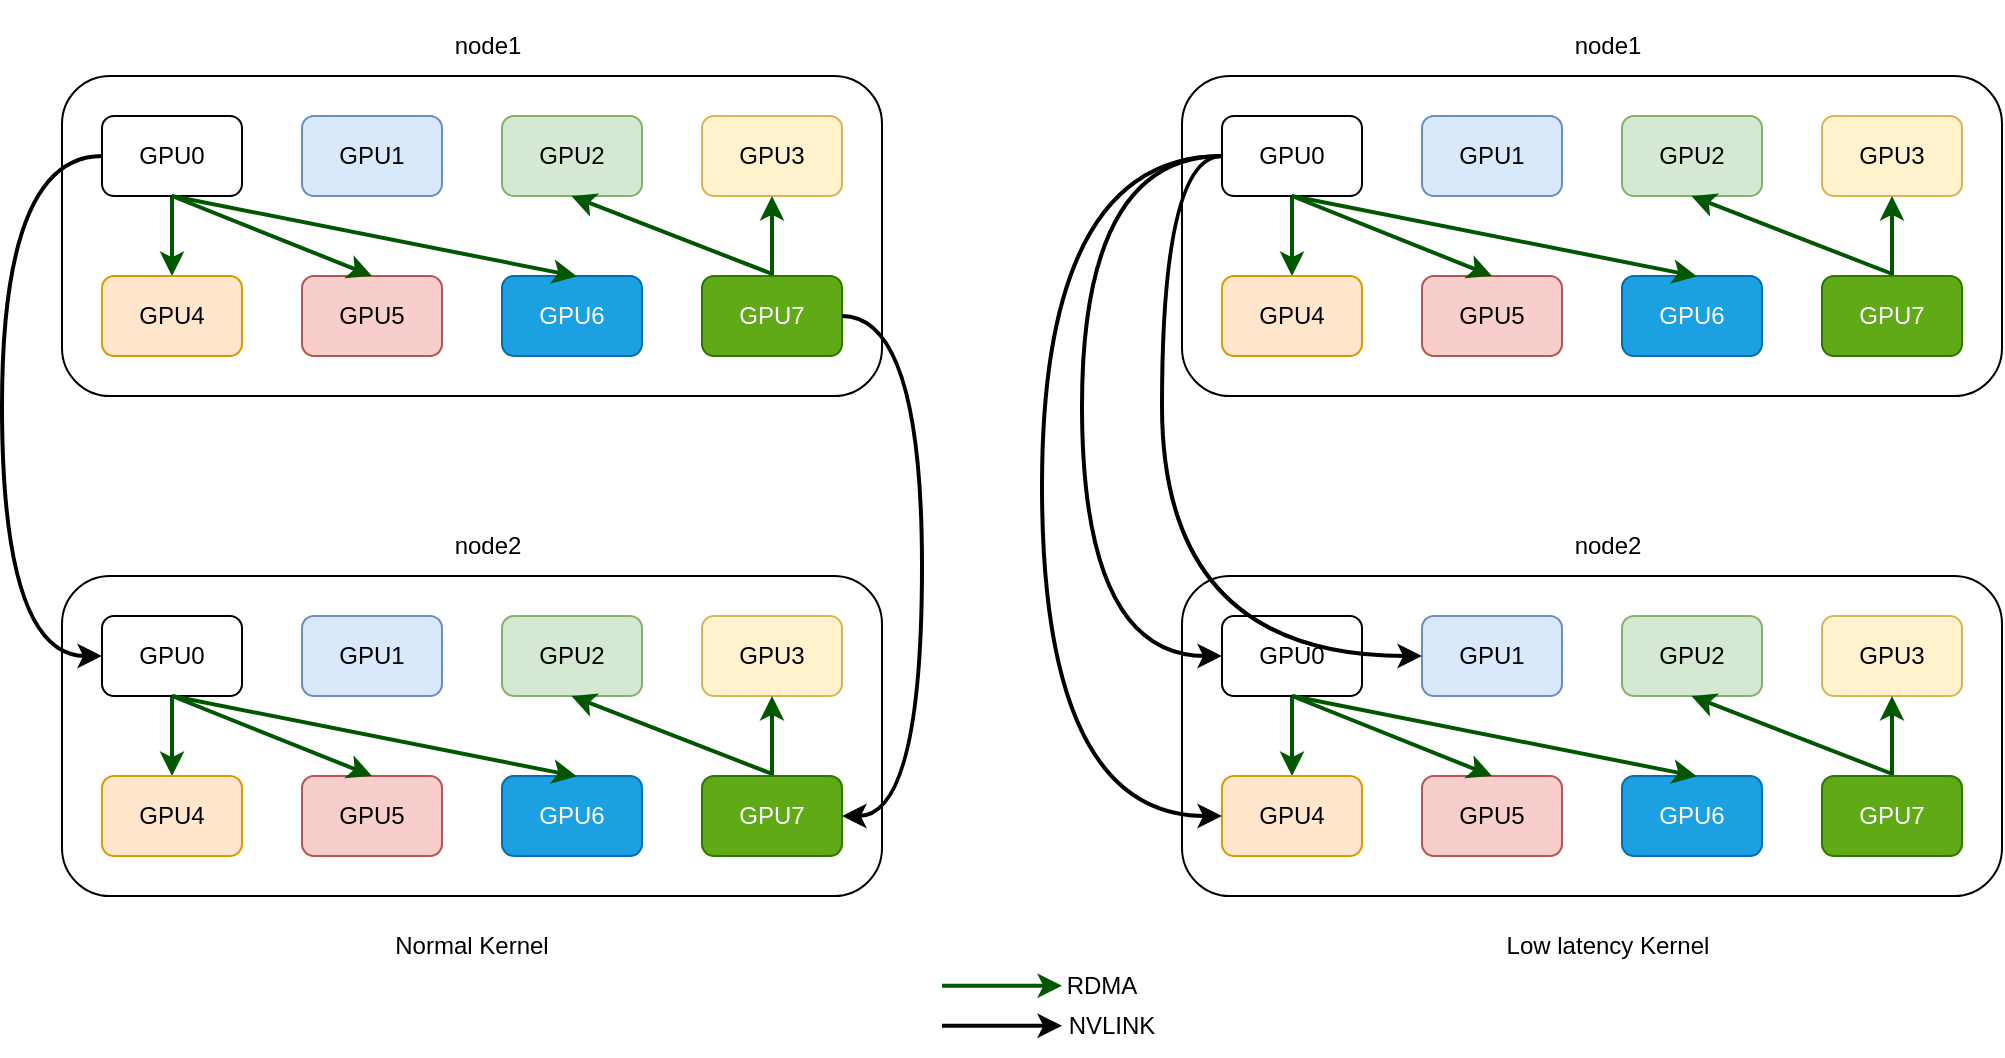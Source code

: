 <mxfile version="28.2.5">
  <diagram name="第 1 页" id="zdVtPkuurA_Q9ut3TDya">
    <mxGraphModel dx="1744" dy="1064" grid="1" gridSize="10" guides="1" tooltips="1" connect="1" arrows="1" fold="1" page="1" pageScale="1" pageWidth="827" pageHeight="1169" math="0" shadow="0">
      <root>
        <mxCell id="0" />
        <mxCell id="1" parent="0" />
        <mxCell id="EX_Qxvvwsjkqto0FKnUw-2" value="" style="rounded=1;whiteSpace=wrap;html=1;" parent="1" vertex="1">
          <mxGeometry x="170" y="70" width="410" height="160" as="geometry" />
        </mxCell>
        <mxCell id="EX_Qxvvwsjkqto0FKnUw-31" value="" style="edgeStyle=orthogonalEdgeStyle;rounded=0;orthogonalLoop=1;jettySize=auto;html=1;strokeWidth=2;fillColor=#008a00;strokeColor=#005700;" parent="1" source="EX_Qxvvwsjkqto0FKnUw-3" target="EX_Qxvvwsjkqto0FKnUw-18" edge="1">
          <mxGeometry relative="1" as="geometry" />
        </mxCell>
        <mxCell id="EX_Qxvvwsjkqto0FKnUw-3" value="GPU0" style="rounded=1;whiteSpace=wrap;html=1;" parent="1" vertex="1">
          <mxGeometry x="190" y="90" width="70" height="40" as="geometry" />
        </mxCell>
        <mxCell id="EX_Qxvvwsjkqto0FKnUw-14" value="GPU1" style="rounded=1;whiteSpace=wrap;html=1;fillColor=#dae8fc;strokeColor=#6c8ebf;" parent="1" vertex="1">
          <mxGeometry x="290" y="90" width="70" height="40" as="geometry" />
        </mxCell>
        <mxCell id="EX_Qxvvwsjkqto0FKnUw-15" value="GPU2" style="rounded=1;whiteSpace=wrap;html=1;fillColor=#d5e8d4;strokeColor=#82b366;" parent="1" vertex="1">
          <mxGeometry x="390" y="90" width="70" height="40" as="geometry" />
        </mxCell>
        <mxCell id="EX_Qxvvwsjkqto0FKnUw-17" value="GPU3" style="rounded=1;whiteSpace=wrap;html=1;fillColor=#fff2cc;strokeColor=#d6b656;" parent="1" vertex="1">
          <mxGeometry x="490" y="90" width="70" height="40" as="geometry" />
        </mxCell>
        <mxCell id="EX_Qxvvwsjkqto0FKnUw-18" value="GPU4" style="rounded=1;whiteSpace=wrap;html=1;fillColor=#ffe6cc;strokeColor=#d79b00;" parent="1" vertex="1">
          <mxGeometry x="190" y="170" width="70" height="40" as="geometry" />
        </mxCell>
        <mxCell id="EX_Qxvvwsjkqto0FKnUw-19" value="GPU5" style="rounded=1;whiteSpace=wrap;html=1;fillColor=#f8cecc;strokeColor=#b85450;" parent="1" vertex="1">
          <mxGeometry x="290" y="170" width="70" height="40" as="geometry" />
        </mxCell>
        <mxCell id="EX_Qxvvwsjkqto0FKnUw-20" value="GPU6" style="rounded=1;whiteSpace=wrap;html=1;fillColor=#1ba1e2;fontColor=#ffffff;strokeColor=#006EAF;" parent="1" vertex="1">
          <mxGeometry x="390" y="170" width="70" height="40" as="geometry" />
        </mxCell>
        <mxCell id="EX_Qxvvwsjkqto0FKnUw-36" value="" style="edgeStyle=none;rounded=0;orthogonalLoop=1;jettySize=auto;html=1;fillColor=#008a00;strokeColor=#005700;strokeWidth=2;" parent="1" source="EX_Qxvvwsjkqto0FKnUw-21" target="EX_Qxvvwsjkqto0FKnUw-17" edge="1">
          <mxGeometry relative="1" as="geometry" />
        </mxCell>
        <mxCell id="EX_Qxvvwsjkqto0FKnUw-21" value="GPU7" style="rounded=1;whiteSpace=wrap;html=1;fillColor=#60a917;fontColor=#ffffff;strokeColor=#2D7600;" parent="1" vertex="1">
          <mxGeometry x="490" y="170" width="70" height="40" as="geometry" />
        </mxCell>
        <mxCell id="EX_Qxvvwsjkqto0FKnUw-35" value="" style="edgeStyle=none;rounded=0;orthogonalLoop=1;jettySize=auto;html=1;entryX=0.534;entryY=0.004;entryDx=0;entryDy=0;exitX=0.5;exitY=1;exitDx=0;exitDy=0;entryPerimeter=0;fillColor=#008a00;strokeColor=#005700;strokeWidth=2;" parent="1" source="EX_Qxvvwsjkqto0FKnUw-3" target="EX_Qxvvwsjkqto0FKnUw-20" edge="1">
          <mxGeometry relative="1" as="geometry">
            <mxPoint x="240" y="120" as="sourcePoint" />
            <mxPoint x="340" y="160" as="targetPoint" />
          </mxGeometry>
        </mxCell>
        <mxCell id="EX_Qxvvwsjkqto0FKnUw-38" value="" style="edgeStyle=none;rounded=0;orthogonalLoop=1;jettySize=auto;html=1;exitX=0.498;exitY=-0.028;exitDx=0;exitDy=0;exitPerimeter=0;fillColor=#008a00;strokeColor=#005700;strokeWidth=2;" parent="1" source="EX_Qxvvwsjkqto0FKnUw-21" edge="1">
          <mxGeometry relative="1" as="geometry">
            <mxPoint x="424.7" y="170" as="sourcePoint" />
            <mxPoint x="424.7" y="130" as="targetPoint" />
          </mxGeometry>
        </mxCell>
        <mxCell id="EX_Qxvvwsjkqto0FKnUw-41" value="&lt;div&gt;node1&lt;/div&gt;" style="text;html=1;align=center;verticalAlign=middle;whiteSpace=wrap;rounded=0;" parent="1" vertex="1">
          <mxGeometry x="353" y="40" width="60" height="30" as="geometry" />
        </mxCell>
        <mxCell id="EX_Qxvvwsjkqto0FKnUw-42" style="edgeStyle=none;rounded=0;orthogonalLoop=1;jettySize=auto;html=1;exitX=0.5;exitY=0;exitDx=0;exitDy=0;" parent="1" source="EX_Qxvvwsjkqto0FKnUw-41" target="EX_Qxvvwsjkqto0FKnUw-41" edge="1">
          <mxGeometry relative="1" as="geometry" />
        </mxCell>
        <mxCell id="EX_Qxvvwsjkqto0FKnUw-43" value="" style="rounded=1;whiteSpace=wrap;html=1;" parent="1" vertex="1">
          <mxGeometry x="170" y="320" width="410" height="160" as="geometry" />
        </mxCell>
        <mxCell id="EX_Qxvvwsjkqto0FKnUw-44" value="" style="edgeStyle=orthogonalEdgeStyle;rounded=0;orthogonalLoop=1;jettySize=auto;html=1;fillColor=#008a00;strokeColor=#005700;strokeWidth=2;" parent="1" source="EX_Qxvvwsjkqto0FKnUw-45" target="EX_Qxvvwsjkqto0FKnUw-49" edge="1">
          <mxGeometry relative="1" as="geometry" />
        </mxCell>
        <mxCell id="EX_Qxvvwsjkqto0FKnUw-45" value="GPU0" style="rounded=1;whiteSpace=wrap;html=1;" parent="1" vertex="1">
          <mxGeometry x="190" y="340" width="70" height="40" as="geometry" />
        </mxCell>
        <mxCell id="EX_Qxvvwsjkqto0FKnUw-46" value="GPU1" style="rounded=1;whiteSpace=wrap;html=1;fillColor=#dae8fc;strokeColor=#6c8ebf;" parent="1" vertex="1">
          <mxGeometry x="290" y="340" width="70" height="40" as="geometry" />
        </mxCell>
        <mxCell id="EX_Qxvvwsjkqto0FKnUw-47" value="GPU2" style="rounded=1;whiteSpace=wrap;html=1;fillColor=#d5e8d4;strokeColor=#82b366;" parent="1" vertex="1">
          <mxGeometry x="390" y="340" width="70" height="40" as="geometry" />
        </mxCell>
        <mxCell id="EX_Qxvvwsjkqto0FKnUw-48" value="GPU3" style="rounded=1;whiteSpace=wrap;html=1;fillColor=#fff2cc;strokeColor=#d6b656;" parent="1" vertex="1">
          <mxGeometry x="490" y="340" width="70" height="40" as="geometry" />
        </mxCell>
        <mxCell id="EX_Qxvvwsjkqto0FKnUw-49" value="GPU4" style="rounded=1;whiteSpace=wrap;html=1;fillColor=#ffe6cc;strokeColor=#d79b00;" parent="1" vertex="1">
          <mxGeometry x="190" y="420" width="70" height="40" as="geometry" />
        </mxCell>
        <mxCell id="EX_Qxvvwsjkqto0FKnUw-51" value="GPU5" style="rounded=1;whiteSpace=wrap;html=1;fillColor=#f8cecc;strokeColor=#b85450;" parent="1" vertex="1">
          <mxGeometry x="290" y="420" width="70" height="40" as="geometry" />
        </mxCell>
        <mxCell id="EX_Qxvvwsjkqto0FKnUw-52" value="GPU6" style="rounded=1;whiteSpace=wrap;html=1;fillColor=#1ba1e2;fontColor=#ffffff;strokeColor=#006EAF;" parent="1" vertex="1">
          <mxGeometry x="390" y="420" width="70" height="40" as="geometry" />
        </mxCell>
        <mxCell id="EX_Qxvvwsjkqto0FKnUw-53" value="" style="edgeStyle=none;rounded=0;orthogonalLoop=1;jettySize=auto;html=1;fillColor=#008a00;strokeColor=#005700;strokeWidth=2;" parent="1" source="EX_Qxvvwsjkqto0FKnUw-54" target="EX_Qxvvwsjkqto0FKnUw-48" edge="1">
          <mxGeometry relative="1" as="geometry" />
        </mxCell>
        <mxCell id="EX_Qxvvwsjkqto0FKnUw-54" value="GPU7" style="rounded=1;whiteSpace=wrap;html=1;fillColor=#60a917;fontColor=#ffffff;strokeColor=#2D7600;" parent="1" vertex="1">
          <mxGeometry x="490" y="420" width="70" height="40" as="geometry" />
        </mxCell>
        <mxCell id="EX_Qxvvwsjkqto0FKnUw-55" value="" style="edgeStyle=none;rounded=0;orthogonalLoop=1;jettySize=auto;html=1;entryX=0.534;entryY=0.004;entryDx=0;entryDy=0;exitX=0.5;exitY=1;exitDx=0;exitDy=0;entryPerimeter=0;fillColor=#008a00;strokeColor=#005700;strokeWidth=2;" parent="1" source="EX_Qxvvwsjkqto0FKnUw-45" target="EX_Qxvvwsjkqto0FKnUw-52" edge="1">
          <mxGeometry relative="1" as="geometry">
            <mxPoint x="240" y="370" as="sourcePoint" />
            <mxPoint x="340" y="410" as="targetPoint" />
          </mxGeometry>
        </mxCell>
        <mxCell id="EX_Qxvvwsjkqto0FKnUw-56" value="" style="edgeStyle=none;rounded=0;orthogonalLoop=1;jettySize=auto;html=1;exitX=0.498;exitY=-0.028;exitDx=0;exitDy=0;exitPerimeter=0;fillColor=#008a00;strokeColor=#005700;strokeWidth=2;" parent="1" source="EX_Qxvvwsjkqto0FKnUw-54" edge="1">
          <mxGeometry relative="1" as="geometry">
            <mxPoint x="424.7" y="420" as="sourcePoint" />
            <mxPoint x="424.7" y="380" as="targetPoint" />
          </mxGeometry>
        </mxCell>
        <mxCell id="EX_Qxvvwsjkqto0FKnUw-57" value="&lt;div&gt;node2&lt;/div&gt;" style="text;html=1;align=center;verticalAlign=middle;whiteSpace=wrap;rounded=0;" parent="1" vertex="1">
          <mxGeometry x="353" y="290" width="60" height="30" as="geometry" />
        </mxCell>
        <mxCell id="EX_Qxvvwsjkqto0FKnUw-58" style="edgeStyle=none;rounded=0;orthogonalLoop=1;jettySize=auto;html=1;exitX=0.5;exitY=0;exitDx=0;exitDy=0;" parent="1" source="EX_Qxvvwsjkqto0FKnUw-57" target="EX_Qxvvwsjkqto0FKnUw-57" edge="1">
          <mxGeometry relative="1" as="geometry" />
        </mxCell>
        <mxCell id="jgZAA0IK2yjWyd1Z5E49-1" style="edgeStyle=orthogonalEdgeStyle;curved=1;rounded=0;orthogonalLoop=1;jettySize=auto;html=1;exitX=0;exitY=0.5;exitDx=0;exitDy=0;strokeWidth=2;fillColor=#fa6800;strokeColor=#000000;" edge="1" parent="1" source="EX_Qxvvwsjkqto0FKnUw-3">
          <mxGeometry relative="1" as="geometry">
            <mxPoint x="190" y="360" as="targetPoint" />
            <Array as="points">
              <mxPoint x="140" y="110" />
              <mxPoint x="140" y="360" />
            </Array>
          </mxGeometry>
        </mxCell>
        <mxCell id="EX_Qxvvwsjkqto0FKnUw-34" value="" style="edgeStyle=none;rounded=0;orthogonalLoop=1;jettySize=auto;html=1;entryX=0.5;entryY=0;entryDx=0;entryDy=0;exitX=0.5;exitY=1;exitDx=0;exitDy=0;fillColor=#008a00;strokeColor=#005700;strokeWidth=2;" parent="1" source="EX_Qxvvwsjkqto0FKnUw-3" target="EX_Qxvvwsjkqto0FKnUw-19" edge="1">
          <mxGeometry relative="1" as="geometry">
            <mxPoint x="230" y="130" as="sourcePoint" />
            <mxPoint x="320.003" y="136.09" as="targetPoint" />
          </mxGeometry>
        </mxCell>
        <mxCell id="EX_Qxvvwsjkqto0FKnUw-50" value="" style="edgeStyle=none;rounded=0;orthogonalLoop=1;jettySize=auto;html=1;entryX=0.5;entryY=0;entryDx=0;entryDy=0;exitX=0.5;exitY=1;exitDx=0;exitDy=0;fillColor=#008a00;strokeColor=#005700;strokeWidth=2;" parent="1" source="EX_Qxvvwsjkqto0FKnUw-45" target="EX_Qxvvwsjkqto0FKnUw-51" edge="1">
          <mxGeometry relative="1" as="geometry">
            <mxPoint x="230" y="380" as="sourcePoint" />
            <mxPoint x="320.003" y="386.09" as="targetPoint" />
          </mxGeometry>
        </mxCell>
        <mxCell id="jgZAA0IK2yjWyd1Z5E49-3" style="edgeStyle=orthogonalEdgeStyle;curved=1;rounded=0;orthogonalLoop=1;jettySize=auto;html=1;exitX=1;exitY=0.5;exitDx=0;exitDy=0;entryX=1;entryY=0.5;entryDx=0;entryDy=0;strokeWidth=2;fillColor=#fa6800;strokeColor=#000000;" edge="1" parent="1" source="EX_Qxvvwsjkqto0FKnUw-21" target="EX_Qxvvwsjkqto0FKnUw-54">
          <mxGeometry relative="1" as="geometry">
            <Array as="points">
              <mxPoint x="600" y="190" />
              <mxPoint x="600" y="440" />
            </Array>
          </mxGeometry>
        </mxCell>
        <mxCell id="jgZAA0IK2yjWyd1Z5E49-4" value="" style="rounded=1;whiteSpace=wrap;html=1;" vertex="1" parent="1">
          <mxGeometry x="730" y="70" width="410" height="160" as="geometry" />
        </mxCell>
        <mxCell id="jgZAA0IK2yjWyd1Z5E49-5" value="" style="edgeStyle=orthogonalEdgeStyle;rounded=0;orthogonalLoop=1;jettySize=auto;html=1;strokeWidth=2;fillColor=#008a00;strokeColor=#005700;" edge="1" source="jgZAA0IK2yjWyd1Z5E49-6" target="jgZAA0IK2yjWyd1Z5E49-10" parent="1">
          <mxGeometry relative="1" as="geometry" />
        </mxCell>
        <mxCell id="jgZAA0IK2yjWyd1Z5E49-6" value="GPU0" style="rounded=1;whiteSpace=wrap;html=1;" vertex="1" parent="1">
          <mxGeometry x="750" y="90" width="70" height="40" as="geometry" />
        </mxCell>
        <mxCell id="jgZAA0IK2yjWyd1Z5E49-7" value="GPU1" style="rounded=1;whiteSpace=wrap;html=1;fillColor=#dae8fc;strokeColor=#6c8ebf;" vertex="1" parent="1">
          <mxGeometry x="850" y="90" width="70" height="40" as="geometry" />
        </mxCell>
        <mxCell id="jgZAA0IK2yjWyd1Z5E49-8" value="GPU2" style="rounded=1;whiteSpace=wrap;html=1;fillColor=#d5e8d4;strokeColor=#82b366;" vertex="1" parent="1">
          <mxGeometry x="950" y="90" width="70" height="40" as="geometry" />
        </mxCell>
        <mxCell id="jgZAA0IK2yjWyd1Z5E49-9" value="GPU3" style="rounded=1;whiteSpace=wrap;html=1;fillColor=#fff2cc;strokeColor=#d6b656;" vertex="1" parent="1">
          <mxGeometry x="1050" y="90" width="70" height="40" as="geometry" />
        </mxCell>
        <mxCell id="jgZAA0IK2yjWyd1Z5E49-10" value="GPU4" style="rounded=1;whiteSpace=wrap;html=1;fillColor=#ffe6cc;strokeColor=#d79b00;" vertex="1" parent="1">
          <mxGeometry x="750" y="170" width="70" height="40" as="geometry" />
        </mxCell>
        <mxCell id="jgZAA0IK2yjWyd1Z5E49-11" value="GPU5" style="rounded=1;whiteSpace=wrap;html=1;fillColor=#f8cecc;strokeColor=#b85450;" vertex="1" parent="1">
          <mxGeometry x="850" y="170" width="70" height="40" as="geometry" />
        </mxCell>
        <mxCell id="jgZAA0IK2yjWyd1Z5E49-12" value="GPU6" style="rounded=1;whiteSpace=wrap;html=1;fillColor=#1ba1e2;fontColor=#ffffff;strokeColor=#006EAF;" vertex="1" parent="1">
          <mxGeometry x="950" y="170" width="70" height="40" as="geometry" />
        </mxCell>
        <mxCell id="jgZAA0IK2yjWyd1Z5E49-13" value="" style="edgeStyle=none;rounded=0;orthogonalLoop=1;jettySize=auto;html=1;fillColor=#008a00;strokeColor=#005700;strokeWidth=2;" edge="1" source="jgZAA0IK2yjWyd1Z5E49-14" target="jgZAA0IK2yjWyd1Z5E49-9" parent="1">
          <mxGeometry relative="1" as="geometry" />
        </mxCell>
        <mxCell id="jgZAA0IK2yjWyd1Z5E49-14" value="GPU7" style="rounded=1;whiteSpace=wrap;html=1;fillColor=#60a917;fontColor=#ffffff;strokeColor=#2D7600;" vertex="1" parent="1">
          <mxGeometry x="1050" y="170" width="70" height="40" as="geometry" />
        </mxCell>
        <mxCell id="jgZAA0IK2yjWyd1Z5E49-15" value="" style="edgeStyle=none;rounded=0;orthogonalLoop=1;jettySize=auto;html=1;entryX=0.534;entryY=0.004;entryDx=0;entryDy=0;exitX=0.5;exitY=1;exitDx=0;exitDy=0;entryPerimeter=0;fillColor=#008a00;strokeColor=#005700;strokeWidth=2;" edge="1" source="jgZAA0IK2yjWyd1Z5E49-6" target="jgZAA0IK2yjWyd1Z5E49-12" parent="1">
          <mxGeometry relative="1" as="geometry">
            <mxPoint x="800" y="120" as="sourcePoint" />
            <mxPoint x="900" y="160" as="targetPoint" />
          </mxGeometry>
        </mxCell>
        <mxCell id="jgZAA0IK2yjWyd1Z5E49-16" value="" style="edgeStyle=none;rounded=0;orthogonalLoop=1;jettySize=auto;html=1;exitX=0.498;exitY=-0.028;exitDx=0;exitDy=0;exitPerimeter=0;fillColor=#008a00;strokeColor=#005700;strokeWidth=2;" edge="1" source="jgZAA0IK2yjWyd1Z5E49-14" parent="1">
          <mxGeometry relative="1" as="geometry">
            <mxPoint x="984.7" y="170" as="sourcePoint" />
            <mxPoint x="984.7" y="130" as="targetPoint" />
          </mxGeometry>
        </mxCell>
        <mxCell id="jgZAA0IK2yjWyd1Z5E49-17" value="&lt;div&gt;node1&lt;/div&gt;" style="text;html=1;align=center;verticalAlign=middle;whiteSpace=wrap;rounded=0;" vertex="1" parent="1">
          <mxGeometry x="913" y="40" width="60" height="30" as="geometry" />
        </mxCell>
        <mxCell id="jgZAA0IK2yjWyd1Z5E49-18" style="edgeStyle=none;rounded=0;orthogonalLoop=1;jettySize=auto;html=1;exitX=0.5;exitY=0;exitDx=0;exitDy=0;" edge="1" source="jgZAA0IK2yjWyd1Z5E49-17" target="jgZAA0IK2yjWyd1Z5E49-17" parent="1">
          <mxGeometry relative="1" as="geometry" />
        </mxCell>
        <mxCell id="jgZAA0IK2yjWyd1Z5E49-19" value="" style="rounded=1;whiteSpace=wrap;html=1;" vertex="1" parent="1">
          <mxGeometry x="730" y="320" width="410" height="160" as="geometry" />
        </mxCell>
        <mxCell id="jgZAA0IK2yjWyd1Z5E49-20" value="" style="edgeStyle=orthogonalEdgeStyle;rounded=0;orthogonalLoop=1;jettySize=auto;html=1;fillColor=#008a00;strokeColor=#005700;strokeWidth=2;" edge="1" source="jgZAA0IK2yjWyd1Z5E49-21" target="jgZAA0IK2yjWyd1Z5E49-25" parent="1">
          <mxGeometry relative="1" as="geometry" />
        </mxCell>
        <mxCell id="jgZAA0IK2yjWyd1Z5E49-21" value="GPU0" style="rounded=1;whiteSpace=wrap;html=1;" vertex="1" parent="1">
          <mxGeometry x="750" y="340" width="70" height="40" as="geometry" />
        </mxCell>
        <mxCell id="jgZAA0IK2yjWyd1Z5E49-22" value="GPU1" style="rounded=1;whiteSpace=wrap;html=1;fillColor=#dae8fc;strokeColor=#6c8ebf;" vertex="1" parent="1">
          <mxGeometry x="850" y="340" width="70" height="40" as="geometry" />
        </mxCell>
        <mxCell id="jgZAA0IK2yjWyd1Z5E49-23" value="GPU2" style="rounded=1;whiteSpace=wrap;html=1;fillColor=#d5e8d4;strokeColor=#82b366;" vertex="1" parent="1">
          <mxGeometry x="950" y="340" width="70" height="40" as="geometry" />
        </mxCell>
        <mxCell id="jgZAA0IK2yjWyd1Z5E49-24" value="GPU3" style="rounded=1;whiteSpace=wrap;html=1;fillColor=#fff2cc;strokeColor=#d6b656;" vertex="1" parent="1">
          <mxGeometry x="1050" y="340" width="70" height="40" as="geometry" />
        </mxCell>
        <mxCell id="jgZAA0IK2yjWyd1Z5E49-25" value="GPU4" style="rounded=1;whiteSpace=wrap;html=1;fillColor=#ffe6cc;strokeColor=#d79b00;" vertex="1" parent="1">
          <mxGeometry x="750" y="420" width="70" height="40" as="geometry" />
        </mxCell>
        <mxCell id="jgZAA0IK2yjWyd1Z5E49-26" value="GPU5" style="rounded=1;whiteSpace=wrap;html=1;fillColor=#f8cecc;strokeColor=#b85450;" vertex="1" parent="1">
          <mxGeometry x="850" y="420" width="70" height="40" as="geometry" />
        </mxCell>
        <mxCell id="jgZAA0IK2yjWyd1Z5E49-27" value="GPU6" style="rounded=1;whiteSpace=wrap;html=1;fillColor=#1ba1e2;fontColor=#ffffff;strokeColor=#006EAF;" vertex="1" parent="1">
          <mxGeometry x="950" y="420" width="70" height="40" as="geometry" />
        </mxCell>
        <mxCell id="jgZAA0IK2yjWyd1Z5E49-28" value="" style="edgeStyle=none;rounded=0;orthogonalLoop=1;jettySize=auto;html=1;fillColor=#008a00;strokeColor=#005700;strokeWidth=2;" edge="1" source="jgZAA0IK2yjWyd1Z5E49-29" target="jgZAA0IK2yjWyd1Z5E49-24" parent="1">
          <mxGeometry relative="1" as="geometry" />
        </mxCell>
        <mxCell id="jgZAA0IK2yjWyd1Z5E49-29" value="GPU7" style="rounded=1;whiteSpace=wrap;html=1;fillColor=#60a917;fontColor=#ffffff;strokeColor=#2D7600;" vertex="1" parent="1">
          <mxGeometry x="1050" y="420" width="70" height="40" as="geometry" />
        </mxCell>
        <mxCell id="jgZAA0IK2yjWyd1Z5E49-30" value="" style="edgeStyle=none;rounded=0;orthogonalLoop=1;jettySize=auto;html=1;entryX=0.534;entryY=0.004;entryDx=0;entryDy=0;exitX=0.5;exitY=1;exitDx=0;exitDy=0;entryPerimeter=0;fillColor=#008a00;strokeColor=#005700;strokeWidth=2;" edge="1" source="jgZAA0IK2yjWyd1Z5E49-21" target="jgZAA0IK2yjWyd1Z5E49-27" parent="1">
          <mxGeometry relative="1" as="geometry">
            <mxPoint x="800" y="370" as="sourcePoint" />
            <mxPoint x="900" y="410" as="targetPoint" />
          </mxGeometry>
        </mxCell>
        <mxCell id="jgZAA0IK2yjWyd1Z5E49-31" value="" style="edgeStyle=none;rounded=0;orthogonalLoop=1;jettySize=auto;html=1;exitX=0.498;exitY=-0.028;exitDx=0;exitDy=0;exitPerimeter=0;fillColor=#008a00;strokeColor=#005700;strokeWidth=2;" edge="1" source="jgZAA0IK2yjWyd1Z5E49-29" parent="1">
          <mxGeometry relative="1" as="geometry">
            <mxPoint x="984.7" y="420" as="sourcePoint" />
            <mxPoint x="984.7" y="380" as="targetPoint" />
          </mxGeometry>
        </mxCell>
        <mxCell id="jgZAA0IK2yjWyd1Z5E49-32" value="&lt;div&gt;node2&lt;/div&gt;" style="text;html=1;align=center;verticalAlign=middle;whiteSpace=wrap;rounded=0;" vertex="1" parent="1">
          <mxGeometry x="913" y="290" width="60" height="30" as="geometry" />
        </mxCell>
        <mxCell id="jgZAA0IK2yjWyd1Z5E49-33" style="edgeStyle=none;rounded=0;orthogonalLoop=1;jettySize=auto;html=1;exitX=0.5;exitY=0;exitDx=0;exitDy=0;" edge="1" source="jgZAA0IK2yjWyd1Z5E49-32" target="jgZAA0IK2yjWyd1Z5E49-32" parent="1">
          <mxGeometry relative="1" as="geometry" />
        </mxCell>
        <mxCell id="jgZAA0IK2yjWyd1Z5E49-34" style="edgeStyle=orthogonalEdgeStyle;curved=1;rounded=0;orthogonalLoop=1;jettySize=auto;html=1;exitX=0;exitY=0.5;exitDx=0;exitDy=0;strokeWidth=2;fillColor=#fa6800;strokeColor=#000000;" edge="1" source="jgZAA0IK2yjWyd1Z5E49-6" parent="1">
          <mxGeometry relative="1" as="geometry">
            <mxPoint x="750" y="360" as="targetPoint" />
            <Array as="points">
              <mxPoint x="680" y="110" />
              <mxPoint x="680" y="360" />
            </Array>
          </mxGeometry>
        </mxCell>
        <mxCell id="jgZAA0IK2yjWyd1Z5E49-35" value="" style="edgeStyle=none;rounded=0;orthogonalLoop=1;jettySize=auto;html=1;entryX=0.5;entryY=0;entryDx=0;entryDy=0;exitX=0.5;exitY=1;exitDx=0;exitDy=0;fillColor=#008a00;strokeColor=#005700;strokeWidth=2;" edge="1" source="jgZAA0IK2yjWyd1Z5E49-6" target="jgZAA0IK2yjWyd1Z5E49-11" parent="1">
          <mxGeometry relative="1" as="geometry">
            <mxPoint x="790" y="130" as="sourcePoint" />
            <mxPoint x="880.003" y="136.09" as="targetPoint" />
          </mxGeometry>
        </mxCell>
        <mxCell id="jgZAA0IK2yjWyd1Z5E49-36" value="" style="edgeStyle=none;rounded=0;orthogonalLoop=1;jettySize=auto;html=1;entryX=0.5;entryY=0;entryDx=0;entryDy=0;exitX=0.5;exitY=1;exitDx=0;exitDy=0;fillColor=#008a00;strokeColor=#005700;strokeWidth=2;" edge="1" source="jgZAA0IK2yjWyd1Z5E49-21" target="jgZAA0IK2yjWyd1Z5E49-26" parent="1">
          <mxGeometry relative="1" as="geometry">
            <mxPoint x="790" y="380" as="sourcePoint" />
            <mxPoint x="880.003" y="386.09" as="targetPoint" />
          </mxGeometry>
        </mxCell>
        <mxCell id="jgZAA0IK2yjWyd1Z5E49-38" style="edgeStyle=orthogonalEdgeStyle;curved=1;rounded=0;orthogonalLoop=1;jettySize=auto;html=1;strokeWidth=2;fillColor=#fa6800;strokeColor=#000000;entryX=0;entryY=0.5;entryDx=0;entryDy=0;" edge="1" parent="1" target="jgZAA0IK2yjWyd1Z5E49-25">
          <mxGeometry relative="1" as="geometry">
            <mxPoint x="730" y="360" as="targetPoint" />
            <mxPoint x="750" y="110" as="sourcePoint" />
            <Array as="points">
              <mxPoint x="660" y="110" />
              <mxPoint x="660" y="440" />
            </Array>
          </mxGeometry>
        </mxCell>
        <mxCell id="jgZAA0IK2yjWyd1Z5E49-40" style="edgeStyle=orthogonalEdgeStyle;curved=1;rounded=0;orthogonalLoop=1;jettySize=auto;html=1;strokeWidth=2;fillColor=#fa6800;strokeColor=#000000;" edge="1" parent="1">
          <mxGeometry relative="1" as="geometry">
            <mxPoint x="850" y="360" as="targetPoint" />
            <mxPoint x="750" y="110" as="sourcePoint" />
            <Array as="points">
              <mxPoint x="720" y="110" />
              <mxPoint x="720" y="360" />
            </Array>
          </mxGeometry>
        </mxCell>
        <mxCell id="jgZAA0IK2yjWyd1Z5E49-43" value="Normal Kernel" style="text;html=1;align=center;verticalAlign=middle;whiteSpace=wrap;rounded=0;" vertex="1" parent="1">
          <mxGeometry x="315" y="490" width="120" height="30" as="geometry" />
        </mxCell>
        <mxCell id="jgZAA0IK2yjWyd1Z5E49-44" value="&lt;div&gt;Low latency Kernel&lt;/div&gt;" style="text;html=1;align=center;verticalAlign=middle;whiteSpace=wrap;rounded=0;" vertex="1" parent="1">
          <mxGeometry x="883" y="490" width="120" height="30" as="geometry" />
        </mxCell>
        <mxCell id="jgZAA0IK2yjWyd1Z5E49-47" value="" style="edgeStyle=none;rounded=0;orthogonalLoop=1;jettySize=auto;html=1;fillColor=#008a00;strokeColor=#005700;strokeWidth=2;" edge="1" parent="1">
          <mxGeometry relative="1" as="geometry">
            <mxPoint x="610" y="524.9" as="sourcePoint" />
            <mxPoint x="670" y="524.9" as="targetPoint" />
          </mxGeometry>
        </mxCell>
        <mxCell id="jgZAA0IK2yjWyd1Z5E49-48" value="RDMA" style="text;html=1;align=center;verticalAlign=middle;whiteSpace=wrap;rounded=0;" vertex="1" parent="1">
          <mxGeometry x="650" y="510" width="80" height="30" as="geometry" />
        </mxCell>
        <mxCell id="jgZAA0IK2yjWyd1Z5E49-49" value="" style="edgeStyle=none;rounded=0;orthogonalLoop=1;jettySize=auto;html=1;fillColor=#008a00;strokeColor=#000000;strokeWidth=2;" edge="1" parent="1">
          <mxGeometry relative="1" as="geometry">
            <mxPoint x="610" y="544.9" as="sourcePoint" />
            <mxPoint x="670" y="544.9" as="targetPoint" />
          </mxGeometry>
        </mxCell>
        <mxCell id="jgZAA0IK2yjWyd1Z5E49-50" value="NVLINK" style="text;html=1;align=center;verticalAlign=middle;whiteSpace=wrap;rounded=0;" vertex="1" parent="1">
          <mxGeometry x="650" y="530" width="90" height="30" as="geometry" />
        </mxCell>
      </root>
    </mxGraphModel>
  </diagram>
</mxfile>
